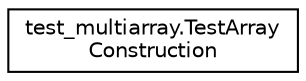 digraph "Graphical Class Hierarchy"
{
 // LATEX_PDF_SIZE
  edge [fontname="Helvetica",fontsize="10",labelfontname="Helvetica",labelfontsize="10"];
  node [fontname="Helvetica",fontsize="10",shape=record];
  rankdir="LR";
  Node0 [label="test_multiarray.TestArray\lConstruction",height=0.2,width=0.4,color="black", fillcolor="white", style="filled",URL="$classtest__multiarray_1_1TestArrayConstruction.html",tooltip=" "];
}
